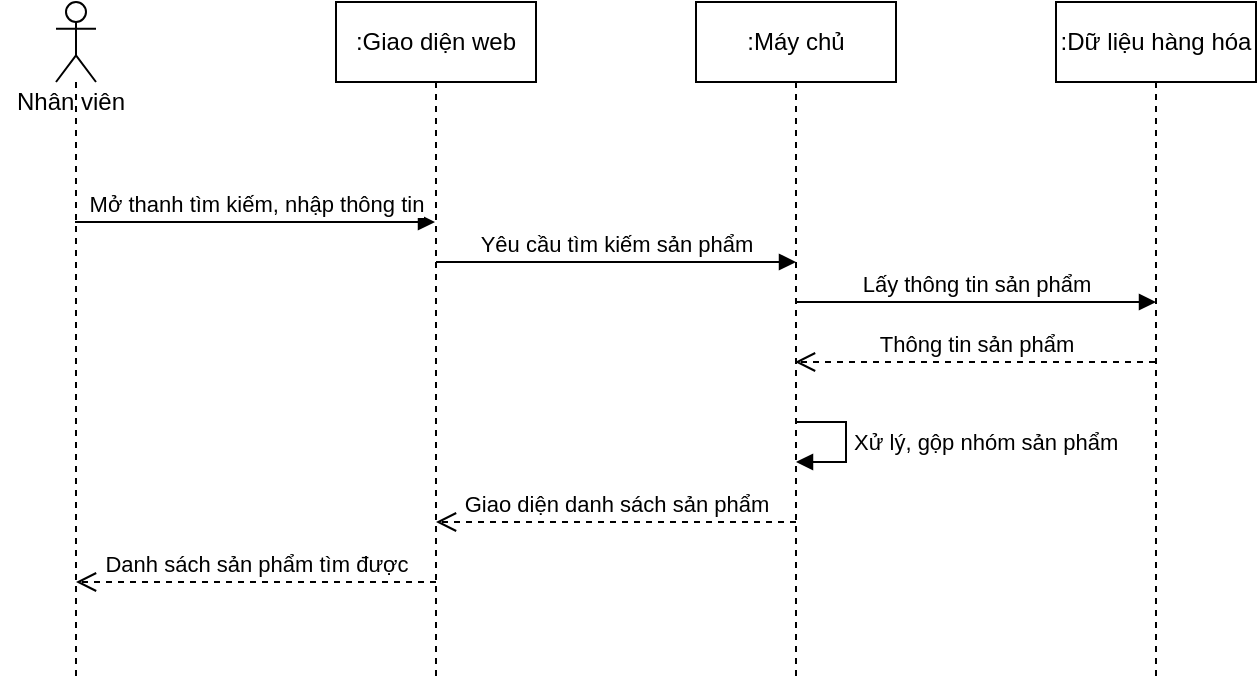 <mxfile version="16.4.0" type="device"><diagram id="GP2Gdb5y5BoGN4WXfu-L" name="Page-1"><mxGraphModel dx="868" dy="561" grid="1" gridSize="10" guides="1" tooltips="1" connect="1" arrows="1" fold="1" page="1" pageScale="1" pageWidth="850" pageHeight="1100" math="0" shadow="0"><root><mxCell id="0"/><mxCell id="1" parent="0"/><mxCell id="41sSRMAec_keM96FGk0C-1" value="" style="shape=umlLifeline;participant=umlActor;perimeter=lifelinePerimeter;whiteSpace=wrap;html=1;container=1;collapsible=0;recursiveResize=0;verticalAlign=top;spacingTop=36;outlineConnect=0;" vertex="1" parent="1"><mxGeometry x="40" y="100" width="20" height="340" as="geometry"/></mxCell><mxCell id="41sSRMAec_keM96FGk0C-2" value="Nhân viên" style="text;html=1;align=center;verticalAlign=middle;resizable=0;points=[];autosize=1;strokeColor=none;fillColor=none;" vertex="1" parent="1"><mxGeometry x="12" y="140" width="70" height="20" as="geometry"/></mxCell><mxCell id="41sSRMAec_keM96FGk0C-3" value=":Giao diện web" style="shape=umlLifeline;perimeter=lifelinePerimeter;whiteSpace=wrap;html=1;container=1;collapsible=0;recursiveResize=0;outlineConnect=0;" vertex="1" parent="1"><mxGeometry x="180" y="100" width="100" height="340" as="geometry"/></mxCell><mxCell id="41sSRMAec_keM96FGk0C-8" value=":Máy chủ" style="shape=umlLifeline;perimeter=lifelinePerimeter;whiteSpace=wrap;html=1;container=1;collapsible=0;recursiveResize=0;outlineConnect=0;" vertex="1" parent="1"><mxGeometry x="360" y="100" width="100" height="340" as="geometry"/></mxCell><mxCell id="41sSRMAec_keM96FGk0C-21" value="Xử lý, gộp nhóm sản phẩm" style="edgeStyle=orthogonalEdgeStyle;html=1;align=left;spacingLeft=2;endArrow=block;rounded=0;entryX=1;entryY=0;" edge="1" parent="41sSRMAec_keM96FGk0C-8"><mxGeometry relative="1" as="geometry"><mxPoint x="50" y="210" as="sourcePoint"/><Array as="points"><mxPoint x="75" y="210"/></Array><mxPoint x="50" y="230" as="targetPoint"/></mxGeometry></mxCell><mxCell id="41sSRMAec_keM96FGk0C-6" value="Danh sách sản phẩm tìm được" style="html=1;verticalAlign=bottom;endArrow=open;dashed=1;endSize=8;rounded=0;" edge="1" parent="41sSRMAec_keM96FGk0C-8"><mxGeometry relative="1" as="geometry"><mxPoint x="-130" y="290" as="sourcePoint"/><mxPoint x="-310" y="290" as="targetPoint"/><Array as="points"><mxPoint x="-249.5" y="290"/></Array></mxGeometry></mxCell><mxCell id="41sSRMAec_keM96FGk0C-9" value="Giao diện danh sách sản phẩm" style="html=1;verticalAlign=bottom;endArrow=open;dashed=1;endSize=8;rounded=0;" edge="1" parent="41sSRMAec_keM96FGk0C-8"><mxGeometry relative="1" as="geometry"><mxPoint x="50" y="260" as="sourcePoint"/><mxPoint x="-130" y="260" as="targetPoint"/><Array as="points"><mxPoint x="-69.5" y="260"/></Array></mxGeometry></mxCell><mxCell id="41sSRMAec_keM96FGk0C-11" value=":Dữ liệu hàng hóa" style="shape=umlLifeline;perimeter=lifelinePerimeter;whiteSpace=wrap;html=1;container=1;collapsible=0;recursiveResize=0;outlineConnect=0;" vertex="1" parent="1"><mxGeometry x="540" y="100" width="100" height="340" as="geometry"/></mxCell><mxCell id="41sSRMAec_keM96FGk0C-12" value="Mở thanh tìm kiếm, nhập thông tin" style="html=1;verticalAlign=bottom;endArrow=block;rounded=0;" edge="1" parent="1"><mxGeometry width="80" relative="1" as="geometry"><mxPoint x="49.5" y="210" as="sourcePoint"/><mxPoint x="229.5" y="210" as="targetPoint"/><Array as="points"><mxPoint x="180" y="210"/></Array></mxGeometry></mxCell><mxCell id="41sSRMAec_keM96FGk0C-13" value="Yêu cầu tìm kiếm sản phẩm" style="html=1;verticalAlign=bottom;endArrow=block;rounded=0;" edge="1" parent="1"><mxGeometry width="80" relative="1" as="geometry"><mxPoint x="230" y="230" as="sourcePoint"/><mxPoint x="410" y="230" as="targetPoint"/><Array as="points"><mxPoint x="360.5" y="230"/></Array></mxGeometry></mxCell><mxCell id="41sSRMAec_keM96FGk0C-14" value="Lấy thông tin sản phẩm" style="html=1;verticalAlign=bottom;endArrow=block;rounded=0;" edge="1" parent="1"><mxGeometry width="80" relative="1" as="geometry"><mxPoint x="410" y="250" as="sourcePoint"/><mxPoint x="590" y="250" as="targetPoint"/><Array as="points"><mxPoint x="540.5" y="250"/></Array></mxGeometry></mxCell><mxCell id="41sSRMAec_keM96FGk0C-15" value="Thông tin sản phẩm" style="html=1;verticalAlign=bottom;endArrow=open;dashed=1;endSize=8;rounded=0;" edge="1" parent="1"><mxGeometry relative="1" as="geometry"><mxPoint x="589.5" y="280" as="sourcePoint"/><mxPoint x="409.5" y="280" as="targetPoint"/><Array as="points"><mxPoint x="470" y="280"/></Array></mxGeometry></mxCell></root></mxGraphModel></diagram></mxfile>
